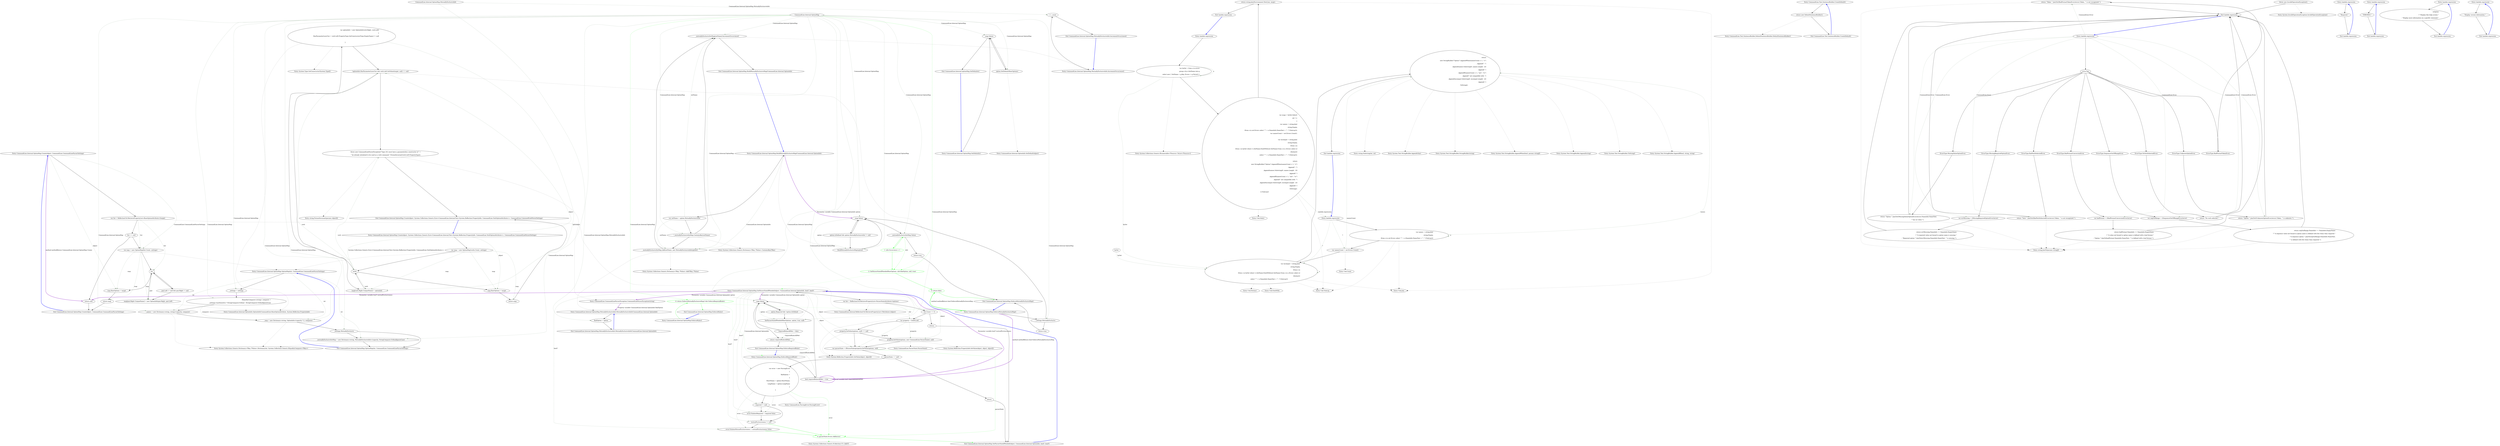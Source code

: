 digraph  {
m0_17 [cluster="CommandLine.Internal.OptionMap.Create(object, CommandLine.CommandLineParserSettings)", file="ParserResultExtensions.cs", label="Entry CommandLine.Internal.OptionMap.Create(object, CommandLine.CommandLineParserSettings)", span="79-79"];
m0_20 [cluster="CommandLine.Internal.OptionMap.Create(object, CommandLine.CommandLineParserSettings)", file="ParserResultExtensions.cs", label="return null;", span="84-84"];
m0_19 [cluster="CommandLine.Internal.OptionMap.Create(object, CommandLine.CommandLineParserSettings)", file="ParserResultExtensions.cs", label="list == null", span="82-82"];
m0_21 [cluster="CommandLine.Internal.OptionMap.Create(object, CommandLine.CommandLineParserSettings)", file="ParserResultExtensions.cs", label="var map = new OptionMap(list.Count, settings)", span="86-86"];
m0_18 [cluster="CommandLine.Internal.OptionMap.Create(object, CommandLine.CommandLineParserSettings)", file="ParserResultExtensions.cs", label="var list = ReflectionUtil.RetrievePropertyList<BaseOptionAttribute>(target)", span="81-81"];
m0_25 [cluster="CommandLine.Internal.OptionMap.Create(object, CommandLine.CommandLineParserSettings)", file="ParserResultExtensions.cs", label="map.RawOptions = target", span="94-94"];
m0_26 [cluster="CommandLine.Internal.OptionMap.Create(object, CommandLine.CommandLineParserSettings)", file="ParserResultExtensions.cs", label="return map;", span="95-95"];
m0_22 [cluster="CommandLine.Internal.OptionMap.Create(object, CommandLine.CommandLineParserSettings)", file="ParserResultExtensions.cs", label=list, span="87-87"];
m0_24 [cluster="CommandLine.Internal.OptionMap.Create(object, CommandLine.CommandLineParserSettings)", file="ParserResultExtensions.cs", label="map[pair.Right.UniqueName] = new OptionInfo(pair.Right, pair.Left)", span="91-91"];
m0_23 [cluster="CommandLine.Internal.OptionMap.Create(object, CommandLine.CommandLineParserSettings)", file="ParserResultExtensions.cs", label="pair.Left != null && pair.Right != null", span="89-89"];
m0_27 [cluster="CommandLine.Internal.OptionMap.Create(object, CommandLine.CommandLineParserSettings)", file="ParserResultExtensions.cs", label="Exit CommandLine.Internal.OptionMap.Create(object, CommandLine.CommandLineParserSettings)", span="79-79"];
m0_49 [cluster="CommandLine.Internal.OptionMap.SetDefaults()", file="ParserResultExtensions.cs", label="Entry CommandLine.Internal.OptionMap.SetDefaults()", span="158-158"];
m0_50 [cluster="CommandLine.Internal.OptionMap.SetDefaults()", file="ParserResultExtensions.cs", label="_map.Values", span="160-160"];
m0_51 [cluster="CommandLine.Internal.OptionMap.SetDefaults()", file="ParserResultExtensions.cs", label="option.SetDefault(RawOptions)", span="162-162"];
m0_52 [cluster="CommandLine.Internal.OptionMap.SetDefaults()", file="ParserResultExtensions.cs", label="Exit CommandLine.Internal.OptionMap.SetDefaults()", span="158-158"];
m0_28 [cluster="CommandLine.Internal.ReflectionUtil.RetrievePropertyList<TAttribute>(object)", file="ParserResultExtensions.cs", label="Entry CommandLine.Internal.ReflectionUtil.RetrievePropertyList<TAttribute>(object)", span="43-43"];
m0_42 [cluster="CommandLine.CommandLineParserException.CommandLineParserException(string)", file="ParserResultExtensions.cs", label="Entry CommandLine.CommandLineParserException.CommandLineParserException(string)", span="52-52"];
m0_48 [cluster="CommandLine.Internal.OptionMap.EnforceRequiredRule()", file="ParserResultExtensions.cs", label="Entry CommandLine.Internal.OptionMap.EnforceRequiredRule()", span="166-166"];
m0_55 [cluster="CommandLine.Internal.OptionMap.EnforceRequiredRule()", file="ParserResultExtensions.cs", label="_map.Values", span="169-169"];
m0_57 [cluster="CommandLine.Internal.OptionMap.EnforceRequiredRule()", file="ParserResultExtensions.cs", label="SetParserStateIfNeeded(RawOptions, option, true, null)", span="173-173"];
m0_54 [cluster="CommandLine.Internal.OptionMap.EnforceRequiredRule()", file="ParserResultExtensions.cs", label="bool requiredRulesAllMet = true", span="168-168"];
m0_56 [cluster="CommandLine.Internal.OptionMap.EnforceRequiredRule()", file="ParserResultExtensions.cs", label="option.Required && !option.IsDefined", span="171-171"];
m0_58 [cluster="CommandLine.Internal.OptionMap.EnforceRequiredRule()", file="ParserResultExtensions.cs", label="requiredRulesAllMet = false", span="174-174"];
m0_59 [cluster="CommandLine.Internal.OptionMap.EnforceRequiredRule()", file="ParserResultExtensions.cs", label="return requiredRulesAllMet;", span="177-177"];
m0_60 [cluster="CommandLine.Internal.OptionMap.EnforceRequiredRule()", file="ParserResultExtensions.cs", label="Exit CommandLine.Internal.OptionMap.EnforceRequiredRule()", span="166-166"];
m0_8 [cluster="CommandLine.Internal.OptionMap.OptionMap(int, CommandLine.CommandLineParserSettings)", file="ParserResultExtensions.cs", label="Entry CommandLine.Internal.OptionMap.OptionMap(int, CommandLine.CommandLineParserSettings)", span="62-62"];
m0_9 [cluster="CommandLine.Internal.OptionMap.OptionMap(int, CommandLine.CommandLineParserSettings)", file="ParserResultExtensions.cs", label="_settings = settings", span="67-67"];
m0_10 [cluster="CommandLine.Internal.OptionMap.OptionMap(int, CommandLine.CommandLineParserSettings)", file="ParserResultExtensions.cs", label="IEqualityComparer<string> comparer =\r\n                _settings.CaseSensitive ? StringComparer.Ordinal : StringComparer.OrdinalIgnoreCase", span="69-70"];
m0_11 [cluster="CommandLine.Internal.OptionMap.OptionMap(int, CommandLine.CommandLineParserSettings)", file="ParserResultExtensions.cs", label="_names = new Dictionary<string, string>(capacity, comparer)", span="71-71"];
m0_12 [cluster="CommandLine.Internal.OptionMap.OptionMap(int, CommandLine.CommandLineParserSettings)", file="ParserResultExtensions.cs", label="_map = new Dictionary<string, OptionInfo>(capacity * 2, comparer)", span="72-72"];
m0_13 [cluster="CommandLine.Internal.OptionMap.OptionMap(int, CommandLine.CommandLineParserSettings)", file="ParserResultExtensions.cs", label="_settings.MutuallyExclusive", span="73-73"];
m0_14 [cluster="CommandLine.Internal.OptionMap.OptionMap(int, CommandLine.CommandLineParserSettings)", file="ParserResultExtensions.cs", label="_mutuallyExclusiveSetMap = new Dictionary<string, MutuallyExclusiveInfo>(capacity, StringComparer.OrdinalIgnoreCase)", span="75-75"];
m0_15 [cluster="CommandLine.Internal.OptionMap.OptionMap(int, CommandLine.CommandLineParserSettings)", file="ParserResultExtensions.cs", label="Exit CommandLine.Internal.OptionMap.OptionMap(int, CommandLine.CommandLineParserSettings)", span="62-62"];
m0_98 [cluster="System.Reflection.PropertyInfo.SetValue(object, object, object[])", file="ParserResultExtensions.cs", label="Entry System.Reflection.PropertyInfo.SetValue(object, object, object[])", span="0-0"];
m0_79 [cluster="System.Collections.Generic.Dictionary<TKey, TValue>.ContainsKey(TKey)", file="ParserResultExtensions.cs", label="Entry System.Collections.Generic.Dictionary<TKey, TValue>.ContainsKey(TKey)", span="0-0"];
m0_2 [cluster="CommandLine.Internal.OptionMap.MutuallyExclusiveInfo.MutuallyExclusiveInfo(CommandLine.Internal.OptionInfo)", file="ParserResultExtensions.cs", label="Entry CommandLine.Internal.OptionMap.MutuallyExclusiveInfo.MutuallyExclusiveInfo(CommandLine.Internal.OptionInfo)", span="47-47"];
m0_3 [cluster="CommandLine.Internal.OptionMap.MutuallyExclusiveInfo.MutuallyExclusiveInfo(CommandLine.Internal.OptionInfo)", file="ParserResultExtensions.cs", label="BadOption = option", span="49-49"];
m0_4 [cluster="CommandLine.Internal.OptionMap.MutuallyExclusiveInfo.MutuallyExclusiveInfo(CommandLine.Internal.OptionInfo)", file="ParserResultExtensions.cs", label="Exit CommandLine.Internal.OptionMap.MutuallyExclusiveInfo.MutuallyExclusiveInfo(CommandLine.Internal.OptionInfo)", span="47-47"];
m0_73 [cluster="CommandLine.Internal.OptionMap.BuildMutuallyExclusiveMap(CommandLine.Internal.OptionInfo)", file="ParserResultExtensions.cs", label="Entry CommandLine.Internal.OptionMap.BuildMutuallyExclusiveMap(CommandLine.Internal.OptionInfo)", span="204-204"];
m0_75 [cluster="CommandLine.Internal.OptionMap.BuildMutuallyExclusiveMap(CommandLine.Internal.OptionInfo)", file="ParserResultExtensions.cs", label="!_mutuallyExclusiveSetMap.ContainsKey(setName)", span="207-207"];
m0_76 [cluster="CommandLine.Internal.OptionMap.BuildMutuallyExclusiveMap(CommandLine.Internal.OptionInfo)", file="ParserResultExtensions.cs", label="_mutuallyExclusiveSetMap.Add(setName, new MutuallyExclusiveInfo(option))", span="209-209"];
m0_77 [cluster="CommandLine.Internal.OptionMap.BuildMutuallyExclusiveMap(CommandLine.Internal.OptionInfo)", file="ParserResultExtensions.cs", label="_mutuallyExclusiveSetMap[setName].IncrementOccurrence()", span="211-211"];
m0_74 [cluster="CommandLine.Internal.OptionMap.BuildMutuallyExclusiveMap(CommandLine.Internal.OptionInfo)", file="ParserResultExtensions.cs", label="var setName = option.MutuallyExclusiveSet", span="206-206"];
m0_78 [cluster="CommandLine.Internal.OptionMap.BuildMutuallyExclusiveMap(CommandLine.Internal.OptionInfo)", file="ParserResultExtensions.cs", label="Exit CommandLine.Internal.OptionMap.BuildMutuallyExclusiveMap(CommandLine.Internal.OptionInfo)", span="204-204"];
m0_61 [cluster="CommandLine.Internal.OptionMap.SetParserStateIfNeeded(object, CommandLine.Internal.OptionInfo, bool?, bool?)", file="ParserResultExtensions.cs", label="Entry CommandLine.Internal.OptionMap.SetParserStateIfNeeded(object, CommandLine.Internal.OptionInfo, bool?, bool?)", span="214-214"];
m0_95 [cluster="CommandLine.Internal.OptionMap.SetParserStateIfNeeded(object, CommandLine.Internal.OptionInfo, bool?, bool?)", color=green, community=0, file="ParserResultExtensions.cs", label="0: parserState.Errors.Add(error)", span="242-242"];
m0_87 [cluster="CommandLine.Internal.OptionMap.SetParserStateIfNeeded(object, CommandLine.Internal.OptionInfo, bool?, bool?)", file="ParserResultExtensions.cs", label="var parserState = (IParserState)property.GetValue(options, null)", span="227-227"];
m0_90 [cluster="CommandLine.Internal.OptionMap.SetParserStateIfNeeded(object, CommandLine.Internal.OptionInfo, bool?, bool?)", file="ParserResultExtensions.cs", label="var error = new ParsingError\r\n                {\r\n                    BadOption =\r\n                        {\r\n                            ShortName = option.ShortName,\r\n                            LongName = option.LongName\r\n                        }\r\n                }", span="232-239"];
m0_93 [cluster="CommandLine.Internal.OptionMap.SetParserStateIfNeeded(object, CommandLine.Internal.OptionInfo, bool?, bool?)", file="ParserResultExtensions.cs", label="mutualExclusiveness != null", span="241-241"];
m0_94 [cluster="CommandLine.Internal.OptionMap.SetParserStateIfNeeded(object, CommandLine.Internal.OptionInfo, bool?, bool?)", file="ParserResultExtensions.cs", label="error.ViolatesMutualExclusiveness = mutualExclusiveness.Value", span="241-241"];
m0_81 [cluster="CommandLine.Internal.OptionMap.SetParserStateIfNeeded(object, CommandLine.Internal.OptionInfo, bool?, bool?)", file="ParserResultExtensions.cs", label="var list = ReflectionUtil.RetrievePropertyList<ParserStateAttribute>(options)", span="216-216"];
m0_85 [cluster="CommandLine.Internal.OptionMap.SetParserStateIfNeeded(object, CommandLine.Internal.OptionInfo, bool?, bool?)", file="ParserResultExtensions.cs", label="property.GetValue(options, null) == null", span="223-223"];
m0_86 [cluster="CommandLine.Internal.OptionMap.SetParserStateIfNeeded(object, CommandLine.Internal.OptionInfo, bool?, bool?)", file="ParserResultExtensions.cs", label="property.SetValue(options, new CommandLine.ParserState(), null)", span="225-225"];
m0_91 [cluster="CommandLine.Internal.OptionMap.SetParserStateIfNeeded(object, CommandLine.Internal.OptionInfo, bool?, bool?)", file="ParserResultExtensions.cs", label="required != null", span="240-240"];
m0_92 [cluster="CommandLine.Internal.OptionMap.SetParserStateIfNeeded(object, CommandLine.Internal.OptionInfo, bool?, bool?)", file="ParserResultExtensions.cs", label="error.ViolatesRequired = required.Value", span="240-240"];
m0_84 [cluster="CommandLine.Internal.OptionMap.SetParserStateIfNeeded(object, CommandLine.Internal.OptionInfo, bool?, bool?)", file="ParserResultExtensions.cs", label="var property = list[0].Left", span="221-221"];
m0_88 [cluster="CommandLine.Internal.OptionMap.SetParserStateIfNeeded(object, CommandLine.Internal.OptionInfo, bool?, bool?)", file="ParserResultExtensions.cs", label="parserState == null", span="228-228"];
m0_83 [cluster="CommandLine.Internal.OptionMap.SetParserStateIfNeeded(object, CommandLine.Internal.OptionInfo, bool?, bool?)", file="ParserResultExtensions.cs", label="return;", span="219-219"];
m0_89 [cluster="CommandLine.Internal.OptionMap.SetParserStateIfNeeded(object, CommandLine.Internal.OptionInfo, bool?, bool?)", file="ParserResultExtensions.cs", label="return;", span="230-230"];
m0_82 [cluster="CommandLine.Internal.OptionMap.SetParserStateIfNeeded(object, CommandLine.Internal.OptionInfo, bool?, bool?)", file="ParserResultExtensions.cs", label="list.Count == 0", span="217-217"];
m0_96 [cluster="CommandLine.Internal.OptionMap.SetParserStateIfNeeded(object, CommandLine.Internal.OptionInfo, bool?, bool?)", file="ParserResultExtensions.cs", label="Exit CommandLine.Internal.OptionMap.SetParserStateIfNeeded(object, CommandLine.Internal.OptionInfo, bool?, bool?)", span="214-214"];
m0_29 [cluster="CommandLine.Internal.OptionInfo.OptionInfo(CommandLine.BaseOptionAttribute, System.Reflection.PropertyInfo)", file="ParserResultExtensions.cs", label="Entry CommandLine.Internal.OptionInfo.OptionInfo(CommandLine.BaseOptionAttribute, System.Reflection.PropertyInfo)", span="43-43"];
m0_44 [cluster="CommandLine.Internal.OptionMap.EnforceRules()", file="ParserResultExtensions.cs", label="Entry CommandLine.Internal.OptionMap.EnforceRules()", span="153-153"];
m0_45 [cluster="CommandLine.Internal.OptionMap.EnforceRules()", color=green, community=0, file="ParserResultExtensions.cs", label="0: return EnforceMutuallyExclusiveMap() && EnforceRequiredRule();", span="155-155"];
m0_46 [cluster="CommandLine.Internal.OptionMap.EnforceRules()", file="ParserResultExtensions.cs", label="Exit CommandLine.Internal.OptionMap.EnforceRules()", span="153-153"];
m0_30 [cluster="CommandLine.Internal.OptionMap.Create(object, System.Collections.Generic.IList<CommandLine.Internal.Pair<System.Reflection.PropertyInfo, CommandLine.VerbOptionAttribute>>, CommandLine.CommandLineParserSettings)", file="ParserResultExtensions.cs", label="Entry CommandLine.Internal.OptionMap.Create(object, System.Collections.Generic.IList<CommandLine.Internal.Pair<System.Reflection.PropertyInfo, CommandLine.VerbOptionAttribute>>, CommandLine.CommandLineParserSettings)", span="98-98"];
m0_35 [cluster="CommandLine.Internal.OptionMap.Create(object, System.Collections.Generic.IList<CommandLine.Internal.Pair<System.Reflection.PropertyInfo, CommandLine.VerbOptionAttribute>>, CommandLine.CommandLineParserSettings)", file="ParserResultExtensions.cs", label="throw new CommandLineParserException(''Type {0} must have a parameterless constructor or'' +\r\n                        '' be already initialized to be used as a verb command.''.FormatInvariant(verb.Left.PropertyType));", span="111-112"];
m0_34 [cluster="CommandLine.Internal.OptionMap.Create(object, System.Collections.Generic.IList<CommandLine.Internal.Pair<System.Reflection.PropertyInfo, CommandLine.VerbOptionAttribute>>, CommandLine.CommandLineParserSettings)", file="ParserResultExtensions.cs", label="!optionInfo.HasParameterLessCtor && verb.Left.GetValue(target, null) == null", span="109-109"];
m0_31 [cluster="CommandLine.Internal.OptionMap.Create(object, System.Collections.Generic.IList<CommandLine.Internal.Pair<System.Reflection.PropertyInfo, CommandLine.VerbOptionAttribute>>, CommandLine.CommandLineParserSettings)", file="ParserResultExtensions.cs", label="var map = new OptionMap(verbs.Count, settings)", span="101-101"];
m0_32 [cluster="CommandLine.Internal.OptionMap.Create(object, System.Collections.Generic.IList<CommandLine.Internal.Pair<System.Reflection.PropertyInfo, CommandLine.VerbOptionAttribute>>, CommandLine.CommandLineParserSettings)", file="ParserResultExtensions.cs", label=verbs, span="102-102"];
m0_33 [cluster="CommandLine.Internal.OptionMap.Create(object, System.Collections.Generic.IList<CommandLine.Internal.Pair<System.Reflection.PropertyInfo, CommandLine.VerbOptionAttribute>>, CommandLine.CommandLineParserSettings)", file="ParserResultExtensions.cs", label="var optionInfo = new OptionInfo(verb.Right, verb.Left)\r\n                {\r\n                    HasParameterLessCtor = verb.Left.PropertyType.GetConstructor(Type.EmptyTypes) != null\r\n\r\n                }", span="104-108"];
m0_36 [cluster="CommandLine.Internal.OptionMap.Create(object, System.Collections.Generic.IList<CommandLine.Internal.Pair<System.Reflection.PropertyInfo, CommandLine.VerbOptionAttribute>>, CommandLine.CommandLineParserSettings)", file="ParserResultExtensions.cs", label="map[verb.Right.UniqueName] = optionInfo", span="114-114"];
m0_37 [cluster="CommandLine.Internal.OptionMap.Create(object, System.Collections.Generic.IList<CommandLine.Internal.Pair<System.Reflection.PropertyInfo, CommandLine.VerbOptionAttribute>>, CommandLine.CommandLineParserSettings)", file="ParserResultExtensions.cs", label="map.RawOptions = target", span="116-116"];
m0_38 [cluster="CommandLine.Internal.OptionMap.Create(object, System.Collections.Generic.IList<CommandLine.Internal.Pair<System.Reflection.PropertyInfo, CommandLine.VerbOptionAttribute>>, CommandLine.CommandLineParserSettings)", file="ParserResultExtensions.cs", label="return map;", span="117-117"];
m0_39 [cluster="CommandLine.Internal.OptionMap.Create(object, System.Collections.Generic.IList<CommandLine.Internal.Pair<System.Reflection.PropertyInfo, CommandLine.VerbOptionAttribute>>, CommandLine.CommandLineParserSettings)", file="ParserResultExtensions.cs", label="Exit CommandLine.Internal.OptionMap.Create(object, System.Collections.Generic.IList<CommandLine.Internal.Pair<System.Reflection.PropertyInfo, CommandLine.VerbOptionAttribute>>, CommandLine.CommandLineParserSettings)", span="98-98"];
m0_100 [cluster="System.Collections.Generic.ICollection<T>.Add(T)", file="ParserResultExtensions.cs", label="Entry System.Collections.Generic.ICollection<T>.Add(T)", span="0-0"];
m0_40 [cluster="System.Type.GetConstructor(System.Type[])", file="ParserResultExtensions.cs", label="Entry System.Type.GetConstructor(System.Type[])", span="0-0"];
m0_47 [cluster="CommandLine.Internal.OptionMap.EnforceMutuallyExclusiveMap()", file="ParserResultExtensions.cs", label="Entry CommandLine.Internal.OptionMap.EnforceMutuallyExclusiveMap()", span="180-180"];
m0_68 [cluster="CommandLine.Internal.OptionMap.EnforceMutuallyExclusiveMap()", color=green, community=0, file="ParserResultExtensions.cs", label="1: info.Occurrence > 1", span="195-195"];
m0_67 [cluster="CommandLine.Internal.OptionMap.EnforceMutuallyExclusiveMap()", file="ParserResultExtensions.cs", label="_mutuallyExclusiveSetMap.Values", span="193-193"];
m0_69 [cluster="CommandLine.Internal.OptionMap.EnforceMutuallyExclusiveMap()", color=green, community=0, file="ParserResultExtensions.cs", label="2: SetParserStateIfNeeded(RawOptions, info.BadOption, null, true)", span="197-197"];
m0_70 [cluster="CommandLine.Internal.OptionMap.EnforceMutuallyExclusiveMap()", color=green, community=0, file="ParserResultExtensions.cs", label="0: return false;", span="198-198"];
m0_62 [cluster="CommandLine.Internal.OptionMap.EnforceMutuallyExclusiveMap()", file="ParserResultExtensions.cs", label="!_settings.MutuallyExclusive", span="182-182"];
m0_64 [cluster="CommandLine.Internal.OptionMap.EnforceMutuallyExclusiveMap()", file="ParserResultExtensions.cs", label="_map.Values", span="186-186"];
m0_66 [cluster="CommandLine.Internal.OptionMap.EnforceMutuallyExclusiveMap()", file="ParserResultExtensions.cs", label="BuildMutuallyExclusiveMap(option)", span="190-190"];
m0_71 [cluster="CommandLine.Internal.OptionMap.EnforceMutuallyExclusiveMap()", file="ParserResultExtensions.cs", label="return true;", span="201-201"];
m0_63 [cluster="CommandLine.Internal.OptionMap.EnforceMutuallyExclusiveMap()", file="ParserResultExtensions.cs", label="return true;", span="184-184"];
m0_65 [cluster="CommandLine.Internal.OptionMap.EnforceMutuallyExclusiveMap()", file="ParserResultExtensions.cs", label="option.IsDefined && option.MutuallyExclusiveSet != null", span="188-188"];
m0_72 [cluster="CommandLine.Internal.OptionMap.EnforceMutuallyExclusiveMap()", file="ParserResultExtensions.cs", label="Exit CommandLine.Internal.OptionMap.EnforceMutuallyExclusiveMap()", span="180-180"];
m0_53 [cluster="CommandLine.Internal.OptionInfo.SetDefault(object)", file="ParserResultExtensions.cs", label="Entry CommandLine.Internal.OptionInfo.SetDefault(object)", span="160-160"];
m0_97 [cluster="CommandLine.ParserState.ParserState()", file="ParserResultExtensions.cs", label="Entry CommandLine.ParserState.ParserState()", span="47-47"];
m0_99 [cluster="CommandLine.ParsingError.ParsingError()", file="ParserResultExtensions.cs", label="Entry CommandLine.ParsingError.ParsingError()", span="47-47"];
m0_43 [cluster="string.FormatInvariant(params object[])", file="ParserResultExtensions.cs", label="Entry string.FormatInvariant(params object[])", span="58-58"];
m0_41 [cluster="System.Reflection.PropertyInfo.GetValue(object, object[])", file="ParserResultExtensions.cs", label="Entry System.Reflection.PropertyInfo.GetValue(object, object[])", span="0-0"];
m0_80 [cluster="System.Collections.Generic.Dictionary<TKey, TValue>.Add(TKey, TValue)", file="ParserResultExtensions.cs", label="Entry System.Collections.Generic.Dictionary<TKey, TValue>.Add(TKey, TValue)", span="0-0"];
m0_5 [cluster="CommandLine.Internal.OptionMap.MutuallyExclusiveInfo.IncrementOccurrence()", file="ParserResultExtensions.cs", label="Entry CommandLine.Internal.OptionMap.MutuallyExclusiveInfo.IncrementOccurrence()", span="54-54"];
m0_6 [cluster="CommandLine.Internal.OptionMap.MutuallyExclusiveInfo.IncrementOccurrence()", file="ParserResultExtensions.cs", label="++_count", span="54-54"];
m0_7 [cluster="CommandLine.Internal.OptionMap.MutuallyExclusiveInfo.IncrementOccurrence()", file="ParserResultExtensions.cs", label="Exit CommandLine.Internal.OptionMap.MutuallyExclusiveInfo.IncrementOccurrence()", span="54-54"];
m0_16 [cluster="System.Collections.Generic.Dictionary<TKey, TValue>.Dictionary(int, System.Collections.Generic.IEqualityComparer<TKey>)", file="ParserResultExtensions.cs", label="Entry System.Collections.Generic.Dictionary<TKey, TValue>.Dictionary(int, System.Collections.Generic.IEqualityComparer<TKey>)", span="0-0"];
m0_102 [file="ParserResultExtensions.cs", label="CommandLine.Internal.OptionMap", span=""];
m0_101 [file="ParserResultExtensions.cs", label="CommandLine.Internal.OptionMap.MutuallyExclusiveInfo", span=""];
m1_64 [cluster="System.Text.StringBuilder.AppendIf(bool, string, string)", file="UnParserExtensions.cs", label="Entry System.Text.StringBuilder.AppendIf(bool, string, string)", span="42-42"];
m1_62 [cluster="string.Substring(int, int)", file="UnParserExtensions.cs", label="Entry string.Substring(int, int)", span="0-0"];
m1_63 [cluster="System.Text.StringBuilder.Append(char)", file="UnParserExtensions.cs", label="Entry System.Text.StringBuilder.Append(char)", span="0-0"];
m1_0 [cluster="CommandLine.Text.SentenceBuilder.CreateDefault()", file="UnParserExtensions.cs", label="Entry CommandLine.Text.SentenceBuilder.CreateDefault()", span="22-22"];
m1_1 [cluster="CommandLine.Text.SentenceBuilder.CreateDefault()", file="UnParserExtensions.cs", label="return new DefaultSentenceBuilder();", span="24-24"];
m1_2 [cluster="CommandLine.Text.SentenceBuilder.CreateDefault()", file="UnParserExtensions.cs", label="Exit CommandLine.Text.SentenceBuilder.CreateDefault()", span="22-22"];
m1_47 [cluster="Unk.Select", file="UnParserExtensions.cs", label="Entry Unk.Select", span=""];
m1_49 [cluster="Unk.Join", file="UnParserExtensions.cs", label="Entry Unk.Join", span=""];
m1_58 [cluster="Unk.Distinct", file="UnParserExtensions.cs", label="Entry Unk.Distinct", span=""];
m1_59 [cluster="System.Text.StringBuilder.StringBuilder(string)", file="UnParserExtensions.cs", label="Entry System.Text.StringBuilder.StringBuilder(string)", span="0-0"];
m1_39 [cluster="string.JoinTo(params string[])", file="UnParserExtensions.cs", label="Entry string.JoinTo(params string[])", span="45-45"];
m1_50 [cluster="lambda expression", file="UnParserExtensions.cs", label="Entry lambda expression", span="147-171"];
m1_4 [cluster="lambda expression", file="UnParserExtensions.cs", label="Entry lambda expression", span="63-63"];
m1_5 [cluster="lambda expression", file="UnParserExtensions.cs", label="''Required.''", span="63-63"];
m1_6 [cluster="lambda expression", file="UnParserExtensions.cs", label="Exit lambda expression", span="63-63"];
m1_7 [cluster="lambda expression", file="UnParserExtensions.cs", label="Entry lambda expression", span="71-71"];
m1_8 [cluster="lambda expression", file="UnParserExtensions.cs", label="''ERROR(S):''", span="71-71"];
m1_9 [cluster="lambda expression", file="UnParserExtensions.cs", label="Exit lambda expression", span="71-71"];
m1_10 [cluster="lambda expression", file="UnParserExtensions.cs", label="Entry lambda expression", span="79-81"];
m1_11 [cluster="lambda expression", file="UnParserExtensions.cs", label="isOption\r\n                        ? ''Display this help screen.''\r\n                        : ''Display more information on a specific command.''", span="79-81"];
m1_12 [cluster="lambda expression", file="UnParserExtensions.cs", label="Exit lambda expression", span="79-81"];
m1_13 [cluster="lambda expression", file="UnParserExtensions.cs", label="Entry lambda expression", span="89-89"];
m1_14 [cluster="lambda expression", file="UnParserExtensions.cs", label="''Display version information.''", span="89-89"];
m1_15 [cluster="lambda expression", file="UnParserExtensions.cs", label="Exit lambda expression", span="89-89"];
m1_16 [cluster="lambda expression", file="UnParserExtensions.cs", label="Entry lambda expression", span="97-132"];
m1_17 [cluster="lambda expression", file="UnParserExtensions.cs", label="error.Tag", span="99-99"];
m1_19 [cluster="lambda expression", file="UnParserExtensions.cs", label="return ''Token '''.JoinTo(((BadFormatTokenError)error).Token, ''' is not recognized.'');", span="102-102"];
m1_21 [cluster="lambda expression", file="UnParserExtensions.cs", label="return ''Option '''.JoinTo(((MissingValueOptionError)error).NameInfo.NameText,\r\n                                        ''' has no value.'');", span="104-105"];
m1_23 [cluster="lambda expression", file="UnParserExtensions.cs", label="return ''Option '''.JoinTo(((UnknownOptionError)error).Token, ''' is unknown.'');", span="107-107"];
m1_25 [cluster="lambda expression", file="UnParserExtensions.cs", label="var errMisssing = ((MissingRequiredOptionError)error)", span="109-109"];
m1_28 [cluster="lambda expression", file="UnParserExtensions.cs", label="var badFormat = ((BadFormatConversionError)error)", span="116-116"];
m1_31 [cluster="lambda expression", file="UnParserExtensions.cs", label="var seqOutRange = ((SequenceOutOfRangeError)error)", span="121-121"];
m1_34 [cluster="lambda expression", file="UnParserExtensions.cs", label="return ''Verb '''.JoinTo(((BadVerbSelectedError)error).Token, ''' is not recognized.'');", span="127-127"];
m1_18 [cluster="lambda expression", file="UnParserExtensions.cs", label="ErrorType.BadFormatTokenError", span="101-101"];
m1_20 [cluster="lambda expression", file="UnParserExtensions.cs", label="ErrorType.MissingValueOptionError", span="103-103"];
m1_22 [cluster="lambda expression", file="UnParserExtensions.cs", label="ErrorType.UnknownOptionError", span="106-106"];
m1_24 [cluster="lambda expression", file="UnParserExtensions.cs", label="ErrorType.MissingRequiredOptionError", span="108-108"];
m1_27 [cluster="lambda expression", file="UnParserExtensions.cs", label="ErrorType.BadFormatConversionError", span="115-115"];
m1_30 [cluster="lambda expression", file="UnParserExtensions.cs", label="ErrorType.SequenceOutOfRangeError", span="120-120"];
m1_33 [cluster="lambda expression", file="UnParserExtensions.cs", label="ErrorType.BadVerbSelectedError", span="126-126"];
m1_35 [cluster="lambda expression", file="UnParserExtensions.cs", label="ErrorType.NoVerbSelectedError", span="128-128"];
m1_26 [cluster="lambda expression", file="UnParserExtensions.cs", label="return errMisssing.NameInfo == NameInfo.EmptyName\r\n                                               ? ''A required value not bound to option name is missing.''\r\n                                               : ''Required option '''.JoinTo(errMisssing.NameInfo.NameText, ''' is missing.'');", span="110-112"];
m1_29 [cluster="lambda expression", file="UnParserExtensions.cs", label="return badFormat.NameInfo == NameInfo.EmptyName\r\n                                               ? ''A value not bound to option name is defined with a bad format.''\r\n                                               : ''Option '''.JoinTo(badFormat.NameInfo.NameText, ''' is defined with a bad format.'');", span="117-119"];
m1_32 [cluster="lambda expression", file="UnParserExtensions.cs", label="return seqOutRange.NameInfo == NameInfo.EmptyName\r\n                                               ? ''A sequence value not bound to option name is defined with few items than required.''\r\n                                               : ''A sequence option '''.JoinTo(seqOutRange.NameInfo.NameText,\r\n                                                    ''' is defined with few items than required.'');", span="122-125"];
m1_36 [cluster="lambda expression", file="UnParserExtensions.cs", label="return ''No verb selected.'';", span="129-129"];
m1_37 [cluster="lambda expression", file="UnParserExtensions.cs", label="Exit lambda expression", span="97-132"];
m1_38 [cluster="lambda expression", file="UnParserExtensions.cs", label="throw new InvalidOperationException();", span="131-131"];
m1_41 [cluster="lambda expression", file="UnParserExtensions.cs", label="Entry lambda expression", span="140-173"];
m1_42 [cluster="lambda expression", file="UnParserExtensions.cs", label="var bySet = from e in errors\r\n                                group e by e.SetName into g\r\n                                select new { SetName = g.Key, Errors = g.ToList() }", span="142-144"];
m1_43 [cluster="lambda expression", file="UnParserExtensions.cs", label="var msgs = bySet.Select(\r\n                            set =>\r\n                            {\r\n                                var names = string.Join(\r\n                                    string.Empty,\r\n                                    (from e in set.Errors select ''''' + e.NameInfo.NameText + ''', '').ToArray());\r\n                                var namesCount = set.Errors.Count();\r\n\r\n                                var incompat = string.Join(\r\n                                    string.Empty,\r\n                                    (from x in\r\n                                    (from s in bySet where !s.SetName.EndsWith(set.SetName) from e in s.Errors select e)\r\n                                        .Distinct()\r\n                                    select ''''' + x.NameInfo.NameText + ''', '').ToArray());\r\n\r\n                                return\r\n                                    new StringBuilder(''Option'').AppendWhen(namesCount > 1, ''s'')\r\n                                        .Append('': '')\r\n                                        .Append(names.Substring(0, names.Length - 2))\r\n                                        .Append(' ')\r\n                                        .AppendIf(namesCount > 1, ''are'', ''is'')\r\n                                        .Append('' not compatible with: '')\r\n                                        .Append(incompat.Substring(0, incompat.Length - 2))\r\n                                        .Append('.')\r\n                                        .ToString();\r\n                            }).ToArray()", span="146-171"];
m1_53 [cluster="lambda expression", file="UnParserExtensions.cs", label="var incompat = string.Join(\r\n                                    string.Empty,\r\n                                    (from x in\r\n                                    (from s in bySet where !s.SetName.EndsWith(set.SetName) from e in s.Errors select e)\r\n                                        .Distinct()\r\n                                    select ''''' + x.NameInfo.NameText + ''', '').ToArray())", span="154-159"];
m1_44 [cluster="lambda expression", file="UnParserExtensions.cs", label="return string.Join(Environment.NewLine, msgs);", span="172-172"];
m1_45 [cluster="lambda expression", file="UnParserExtensions.cs", label="Exit lambda expression", span="140-173"];
m1_51 [cluster="lambda expression", file="UnParserExtensions.cs", label="var names = string.Join(\r\n                                    string.Empty,\r\n                                    (from e in set.Errors select ''''' + e.NameInfo.NameText + ''', '').ToArray())", span="149-151"];
m1_52 [cluster="lambda expression", file="UnParserExtensions.cs", label="var namesCount = set.Errors.Count()", span="152-152"];
m1_54 [cluster="lambda expression", file="UnParserExtensions.cs", label="return\r\n                                    new StringBuilder(''Option'').AppendWhen(namesCount > 1, ''s'')\r\n                                        .Append('': '')\r\n                                        .Append(names.Substring(0, names.Length - 2))\r\n                                        .Append(' ')\r\n                                        .AppendIf(namesCount > 1, ''are'', ''is'')\r\n                                        .Append('' not compatible with: '')\r\n                                        .Append(incompat.Substring(0, incompat.Length - 2))\r\n                                        .Append('.')\r\n                                        .ToString();", span="161-170"];
m1_55 [cluster="lambda expression", file="UnParserExtensions.cs", label="Exit lambda expression", span="147-171"];
m1_48 [cluster="Unk.ToArray", file="UnParserExtensions.cs", label="Entry Unk.ToArray", span=""];
m1_60 [cluster="System.Text.StringBuilder.AppendWhen(bool, params string[])", file="UnParserExtensions.cs", label="Entry System.Text.StringBuilder.AppendWhen(bool, params string[])", span="9-9"];
m1_56 [cluster="Unk.Count", file="UnParserExtensions.cs", label="Entry Unk.Count", span=""];
m1_46 [cluster="System.Collections.Generic.IEnumerable<TSource>.ToList<TSource>()", file="UnParserExtensions.cs", label="Entry System.Collections.Generic.IEnumerable<TSource>.ToList<TSource>()", span="0-0"];
m1_61 [cluster="System.Text.StringBuilder.Append(string)", file="UnParserExtensions.cs", label="Entry System.Text.StringBuilder.Append(string)", span="0-0"];
m1_57 [cluster="Unk.EndsWith", file="UnParserExtensions.cs", label="Entry Unk.EndsWith", span=""];
m1_3 [cluster="CommandLine.Text.SentenceBuilder.DefaultSentenceBuilder.DefaultSentenceBuilder()", file="UnParserExtensions.cs", label="Entry CommandLine.Text.SentenceBuilder.DefaultSentenceBuilder.DefaultSentenceBuilder()", span="57-57"];
m1_65 [cluster="System.Text.StringBuilder.ToString()", file="UnParserExtensions.cs", label="Entry System.Text.StringBuilder.ToString()", span="0-0"];
m1_40 [cluster="System.InvalidOperationException.InvalidOperationException()", file="UnParserExtensions.cs", label="Entry System.InvalidOperationException.InvalidOperationException()", span="0-0"];
m1_66 [file="UnParserExtensions.cs", label=bySet, span=""];
m0_17 -> m0_20  [color=darkorchid, key=3, label="method methodReturn CommandLine.Internal.OptionMap Create", style=bold];
m0_17 -> m0_18  [key=0, style=solid];
m0_17 -> m0_21  [color=darkseagreen4, key=1, label="CommandLine.CommandLineParserSettings", style=dashed];
m0_17 -> m0_25  [color=darkseagreen4, key=1, label=object, style=dashed];
m0_20 -> m0_27  [key=0, style=solid];
m0_19 -> m0_20  [key=0, style=solid];
m0_19 -> m0_21  [key=0, style=solid];
m0_21 -> m0_8  [key=2, style=dotted];
m0_21 -> m0_22  [key=0, style=solid];
m0_21 -> m0_24  [color=darkseagreen4, key=1, label=map, style=dashed];
m0_21 -> m0_25  [color=darkseagreen4, key=1, label=map, style=dashed];
m0_21 -> m0_26  [color=darkseagreen4, key=1, label=map, style=dashed];
m0_18 -> m0_28  [key=2, style=dotted];
m0_18 -> m0_19  [key=0, style=solid];
m0_18 -> m0_21  [color=darkseagreen4, key=1, label=list, style=dashed];
m0_18 -> m0_22  [color=darkseagreen4, key=1, label=list, style=dashed];
m0_25 -> m0_26  [key=0, style=solid];
m0_26 -> m0_27  [key=0, style=solid];
m0_22 -> m0_25  [key=0, style=solid];
m0_22 -> m0_23  [key=0, style=solid];
m0_22 -> m0_24  [color=darkseagreen4, key=1, label=pair, style=dashed];
m0_24 -> m0_22  [key=0, style=solid];
m0_24 -> m0_29  [key=2, style=dotted];
m0_23 -> m0_22  [key=0, style=solid];
m0_23 -> m0_24  [key=0, style=solid];
m0_27 -> m0_17  [color=blue, key=0, style=bold];
m0_49 -> m0_50  [key=0, style=solid];
m0_50 -> m0_51  [key=0, style=solid];
m0_50 -> m0_52  [key=0, style=solid];
m0_51 -> m0_50  [key=0, style=solid];
m0_51 -> m0_53  [key=2, style=dotted];
m0_52 -> m0_49  [color=blue, key=0, style=bold];
m0_42 -> m0_2  [color=darkorchid, key=3, label="Property variable CommandLine.Internal.OptionInfo BadOption", style=bold];
m0_48 -> m0_54  [key=0, style=solid];
m0_55 -> m0_56  [key=0, style=solid];
m0_55 -> m0_59  [key=0, style=solid];
m0_55 -> m0_57  [color=darkseagreen4, key=1, label=option, style=dashed];
m0_57 -> m0_61  [key=2, style=dotted];
m0_57 -> m0_58  [key=0, style=solid];
m0_54 -> m0_55  [key=0, style=solid];
m0_54 -> m0_54  [color=darkorchid, key=3, label="Local variable bool requiredRulesAllMet", style=bold];
m0_54 -> m0_59  [color=darkseagreen4, key=1, label=requiredRulesAllMet, style=dashed];
m0_56 -> m0_55  [key=0, style=solid];
m0_56 -> m0_57  [key=0, style=solid];
m0_58 -> m0_55  [key=0, style=solid];
m0_58 -> m0_59  [color=darkseagreen4, key=1, label=requiredRulesAllMet, style=dashed];
m0_59 -> m0_60  [key=0, style=solid];
m0_60 -> m0_48  [color=blue, key=0, style=bold];
m0_8 -> m0_9  [key=0, style=solid];
m0_8 -> m0_11  [color=darkseagreen4, key=1, label=int, style=dashed];
m0_8 -> m0_12  [color=darkseagreen4, key=1, label=int, style=dashed];
m0_8 -> m0_14  [color=darkseagreen4, key=1, label=int, style=dashed];
m0_9 -> m0_10  [key=0, style=solid];
m0_10 -> m0_11  [key=0, style=solid];
m0_10 -> m0_12  [color=darkseagreen4, key=1, label=comparer, style=dashed];
m0_11 -> m0_12  [key=0, style=solid];
m0_11 -> m0_16  [key=2, style=dotted];
m0_12 -> m0_13  [key=0, style=solid];
m0_12 -> m0_16  [key=2, style=dotted];
m0_13 -> m0_14  [key=0, style=solid];
m0_13 -> m0_15  [key=0, style=solid];
m0_14 -> m0_15  [key=0, style=solid];
m0_14 -> m0_16  [key=2, style=dotted];
m0_15 -> m0_8  [color=blue, key=0, style=bold];
m0_2 -> m0_3  [key=0, style=solid];
m0_3 -> m0_4  [key=0, style=solid];
m0_4 -> m0_2  [color=blue, key=0, style=bold];
m0_73 -> m0_64  [color=darkorchid, key=3, label="Parameter variable CommandLine.Internal.OptionInfo option", style=bold];
m0_73 -> m0_76  [color=darkseagreen4, key=1, label="CommandLine.Internal.OptionInfo", style=dashed];
m0_73 -> m0_74  [key=0, style=solid];
m0_75 -> m0_76  [key=0, style=solid];
m0_75 -> m0_77  [key=0, style=solid];
m0_75 -> m0_79  [key=2, style=dotted];
m0_76 -> m0_77  [key=0, style=solid];
m0_76 -> m0_2  [key=2, style=dotted];
m0_76 -> m0_80  [key=2, style=dotted];
m0_77 -> m0_78  [key=0, style=solid];
m0_77 -> m0_5  [key=2, style=dotted];
m0_74 -> m0_75  [key=0, style=solid];
m0_74 -> m0_76  [color=darkseagreen4, key=1, label=setName, style=dashed];
m0_74 -> m0_77  [color=darkseagreen4, key=1, label=setName, style=dashed];
m0_78 -> m0_73  [color=blue, key=0, style=bold];
m0_61 -> m0_81  [key=0, style=solid];
m0_61 -> m0_85  [color=darkseagreen4, key=1, label=object, style=dashed];
m0_61 -> m0_86  [color=darkseagreen4, key=1, label=object, style=dashed];
m0_61 -> m0_87  [color=darkseagreen4, key=1, label=object, style=dashed];
m0_61 -> m0_90  [color=darkseagreen4, key=1, label="CommandLine.Internal.OptionInfo", style=dashed];
m0_61 -> m0_91  [color=darkseagreen4, key=1, label="bool?", style=dashed];
m0_61 -> m0_92  [color=darkseagreen4, key=1, label="bool?", style=dashed];
m0_61 -> m0_93  [color=darkseagreen4, key=1, label="bool?", style=dashed];
m0_61 -> m0_94  [color=darkseagreen4, key=1, label="bool?", style=dashed];
m0_61 -> m0_55  [color=darkorchid, key=3, label="Parameter variable CommandLine.Internal.OptionInfo option", style=bold];
m0_61 -> m0_42  [color=darkorchid, key=3, label="Parameter variable CommandLine.Internal.OptionInfo option", style=bold];
m0_61 -> m0_54  [color=darkorchid, key=3, label="Parameter variable bool? mutualExclusiveness", style=bold];
m0_61 -> m0_20  [color=darkorchid, key=3, label="Parameter variable bool? mutualExclusiveness", style=bold];
m0_95 -> m0_96  [color=green, key=0, style=solid];
m0_95 -> m0_100  [color=green, key=2, style=dotted];
m0_87 -> m0_95  [color=green, key=1, label=parserState, style=dashed];
m0_87 -> m0_88  [key=0, style=solid];
m0_87 -> m0_41  [key=2, style=dotted];
m0_90 -> m0_95  [color=green, key=1, label=error, style=dashed];
m0_90 -> m0_91  [key=0, style=solid];
m0_90 -> m0_99  [key=2, style=dotted];
m0_90 -> m0_92  [color=darkseagreen4, key=1, label=error, style=dashed];
m0_90 -> m0_94  [color=darkseagreen4, key=1, label=error, style=dashed];
m0_93 -> m0_95  [color=green, key=0, style=solid];
m0_93 -> m0_94  [key=0, style=solid];
m0_94 -> m0_95  [color=green, key=0, style=solid];
m0_81 -> m0_82  [key=0, style=solid];
m0_81 -> m0_28  [key=2, style=dotted];
m0_81 -> m0_84  [color=darkseagreen4, key=1, label=list, style=dashed];
m0_85 -> m0_87  [key=0, style=solid];
m0_85 -> m0_86  [key=0, style=solid];
m0_85 -> m0_41  [key=2, style=dotted];
m0_86 -> m0_87  [key=0, style=solid];
m0_86 -> m0_97  [key=2, style=dotted];
m0_86 -> m0_98  [key=2, style=dotted];
m0_91 -> m0_93  [key=0, style=solid];
m0_91 -> m0_92  [key=0, style=solid];
m0_92 -> m0_93  [key=0, style=solid];
m0_84 -> m0_87  [color=darkseagreen4, key=1, label=property, style=dashed];
m0_84 -> m0_85  [key=0, style=solid];
m0_84 -> m0_86  [color=darkseagreen4, key=1, label=property, style=dashed];
m0_88 -> m0_90  [key=0, style=solid];
m0_88 -> m0_89  [key=0, style=solid];
m0_83 -> m0_96  [key=0, style=solid];
m0_89 -> m0_96  [key=0, style=solid];
m0_82 -> m0_84  [key=0, style=solid];
m0_82 -> m0_83  [key=0, style=solid];
m0_96 -> m0_61  [color=blue, key=0, style=bold];
m0_44 -> m0_45  [color=green, key=0, style=solid];
m0_45 -> m0_46  [color=green, key=0, style=solid];
m0_45 -> m0_47  [color=green, key=2, style=dotted];
m0_45 -> m0_48  [color=green, key=2, style=dotted];
m0_46 -> m0_44  [color=blue, key=0, style=bold];
m0_30 -> m0_34  [color=darkseagreen4, key=1, label=object, style=dashed];
m0_30 -> m0_31  [key=0, style=solid];
m0_30 -> m0_32  [color=darkseagreen4, key=1, label="System.Collections.Generic.IList<CommandLine.Internal.Pair<System.Reflection.PropertyInfo, CommandLine.VerbOptionAttribute>>", style=dashed];
m0_30 -> m0_37  [color=darkseagreen4, key=1, label=object, style=dashed];
m0_35 -> m0_42  [key=2, style=dotted];
m0_35 -> m0_39  [key=0, style=solid];
m0_35 -> m0_43  [key=2, style=dotted];
m0_34 -> m0_41  [key=2, style=dotted];
m0_34 -> m0_35  [key=0, style=solid];
m0_34 -> m0_36  [key=0, style=solid];
m0_31 -> m0_8  [key=2, style=dotted];
m0_31 -> m0_32  [key=0, style=solid];
m0_31 -> m0_36  [color=darkseagreen4, key=1, label=map, style=dashed];
m0_31 -> m0_37  [color=darkseagreen4, key=1, label=map, style=dashed];
m0_31 -> m0_38  [color=darkseagreen4, key=1, label=map, style=dashed];
m0_32 -> m0_35  [color=darkseagreen4, key=1, label=verb, style=dashed];
m0_32 -> m0_34  [color=darkseagreen4, key=1, label=verb, style=dashed];
m0_32 -> m0_33  [key=0, style=solid];
m0_32 -> m0_37  [key=0, style=solid];
m0_32 -> m0_36  [color=darkseagreen4, key=1, label=verb, style=dashed];
m0_33 -> m0_34  [key=0, style=solid];
m0_33 -> m0_29  [key=2, style=dotted];
m0_33 -> m0_40  [key=2, style=dotted];
m0_33 -> m0_36  [color=darkseagreen4, key=1, label=optionInfo, style=dashed];
m0_36 -> m0_32  [key=0, style=solid];
m0_37 -> m0_38  [key=0, style=solid];
m0_38 -> m0_39  [key=0, style=solid];
m0_39 -> m0_30  [color=blue, key=0, style=bold];
m0_47 -> m0_70  [color=green, key=3, label="method methodReturn bool EnforceMutuallyExclusiveMap", style=bold];
m0_47 -> m0_62  [key=0, style=solid];
m0_47 -> m0_54  [color=darkorchid, key=3, label="method methodReturn bool EnforceMutuallyExclusiveMap", style=bold];
m0_68 -> m0_69  [color=green, key=0, style=solid];
m0_68 -> m0_67  [color=green, key=0, style=solid];
m0_67 -> m0_68  [color=green, key=0, style=solid];
m0_67 -> m0_69  [color=green, key=1, label=info, style=dashed];
m0_67 -> m0_71  [key=0, style=solid];
m0_69 -> m0_70  [color=green, key=0, style=solid];
m0_69 -> m0_61  [color=green, key=2, style=dotted];
m0_70 -> m0_72  [color=green, key=0, style=solid];
m0_62 -> m0_63  [key=0, style=solid];
m0_62 -> m0_64  [key=0, style=solid];
m0_64 -> m0_67  [key=0, style=solid];
m0_64 -> m0_65  [key=0, style=solid];
m0_64 -> m0_66  [color=darkseagreen4, key=1, label=option, style=dashed];
m0_66 -> m0_64  [key=0, style=solid];
m0_66 -> m0_73  [key=2, style=dotted];
m0_71 -> m0_72  [key=0, style=solid];
m0_63 -> m0_72  [key=0, style=solid];
m0_65 -> m0_64  [key=0, style=solid];
m0_65 -> m0_66  [key=0, style=solid];
m0_72 -> m0_47  [color=blue, key=0, style=bold];
m0_5 -> m0_6  [key=0, style=solid];
m0_6 -> m0_7  [key=0, style=solid];
m0_7 -> m0_5  [color=blue, key=0, style=bold];
m0_102 -> m0_45  [color=green, key=1, label="CommandLine.Internal.OptionMap", style=dashed];
m0_102 -> m0_69  [color=green, key=1, label="CommandLine.Internal.OptionMap", style=dashed];
m0_102 -> m0_9  [color=darkseagreen4, key=1, label="CommandLine.Internal.OptionMap", style=dashed];
m0_102 -> m0_10  [color=darkseagreen4, key=1, label="CommandLine.Internal.OptionMap", style=dashed];
m0_102 -> m0_11  [color=darkseagreen4, key=1, label="CommandLine.Internal.OptionMap", style=dashed];
m0_102 -> m0_12  [color=darkseagreen4, key=1, label="CommandLine.Internal.OptionMap", style=dashed];
m0_102 -> m0_13  [color=darkseagreen4, key=1, label="CommandLine.Internal.OptionMap", style=dashed];
m0_102 -> m0_14  [color=darkseagreen4, key=1, label="CommandLine.Internal.OptionMap", style=dashed];
m0_102 -> m0_50  [color=darkseagreen4, key=1, label="CommandLine.Internal.OptionMap", style=dashed];
m0_102 -> m0_51  [color=darkseagreen4, key=1, label="CommandLine.Internal.OptionMap", style=dashed];
m0_102 -> m0_55  [color=darkseagreen4, key=1, label="CommandLine.Internal.OptionMap", style=dashed];
m0_102 -> m0_57  [color=darkseagreen4, key=1, label="CommandLine.Internal.OptionMap", style=dashed];
m0_102 -> m0_62  [color=darkseagreen4, key=1, label="CommandLine.Internal.OptionMap", style=dashed];
m0_102 -> m0_64  [color=darkseagreen4, key=1, label="CommandLine.Internal.OptionMap", style=dashed];
m0_102 -> m0_66  [color=darkseagreen4, key=1, label="CommandLine.Internal.OptionMap", style=dashed];
m0_102 -> m0_67  [color=darkseagreen4, key=1, label="CommandLine.Internal.OptionMap", style=dashed];
m0_102 -> m0_75  [color=darkseagreen4, key=1, label="CommandLine.Internal.OptionMap", style=dashed];
m0_102 -> m0_76  [color=darkseagreen4, key=1, label="CommandLine.Internal.OptionMap", style=dashed];
m0_102 -> m0_77  [color=darkseagreen4, key=1, label="CommandLine.Internal.OptionMap", style=dashed];
m0_101 -> m0_3  [color=darkseagreen4, key=1, label="CommandLine.Internal.OptionMap.MutuallyExclusiveInfo", style=dashed];
m0_101 -> m0_6  [color=darkseagreen4, key=1, label="CommandLine.Internal.OptionMap.MutuallyExclusiveInfo", style=dashed];
m1_0 -> m1_1  [key=0, style=solid];
m1_1 -> m1_2  [key=0, style=solid];
m1_1 -> m1_3  [key=2, style=dotted];
m1_2 -> m1_0  [color=blue, key=0, style=bold];
m1_50 -> m1_51  [key=0, style=solid];
m1_50 -> m1_52  [color=darkseagreen4, key=1, label="?", style=dashed];
m1_50 -> m1_53  [color=darkseagreen4, key=1, label="?", style=dashed];
m1_4 -> m1_5  [key=0, style=solid];
m1_5 -> m1_6  [key=0, style=solid];
m1_6 -> m1_4  [color=blue, key=0, style=bold];
m1_7 -> m1_8  [key=0, style=solid];
m1_8 -> m1_9  [key=0, style=solid];
m1_9 -> m1_7  [color=blue, key=0, style=bold];
m1_10 -> m1_11  [key=0, style=solid];
m1_11 -> m1_12  [key=0, style=solid];
m1_12 -> m1_10  [color=blue, key=0, style=bold];
m1_13 -> m1_14  [key=0, style=solid];
m1_14 -> m1_15  [key=0, style=solid];
m1_15 -> m1_13  [color=blue, key=0, style=bold];
m1_16 -> m1_17  [key=0, style=solid];
m1_16 -> m1_19  [color=darkseagreen4, key=1, label="CommandLine.Error", style=dashed];
m1_16 -> m1_21  [color=darkseagreen4, key=1, label="CommandLine.Error", style=dashed];
m1_16 -> m1_23  [color=darkseagreen4, key=1, label="CommandLine.Error", style=dashed];
m1_16 -> m1_25  [color=darkseagreen4, key=1, label="CommandLine.Error", style=dashed];
m1_16 -> m1_28  [color=darkseagreen4, key=1, label="CommandLine.Error", style=dashed];
m1_16 -> m1_31  [color=darkseagreen4, key=1, label="CommandLine.Error", style=dashed];
m1_16 -> m1_34  [color=darkseagreen4, key=1, label="CommandLine.Error", style=dashed];
m1_17 -> m1_18  [key=0, style=solid];
m1_17 -> m1_20  [key=0, style=solid];
m1_17 -> m1_22  [key=0, style=solid];
m1_17 -> m1_24  [key=0, style=solid];
m1_17 -> m1_27  [key=0, style=solid];
m1_17 -> m1_30  [key=0, style=solid];
m1_17 -> m1_33  [key=0, style=solid];
m1_17 -> m1_35  [key=0, style=solid];
m1_19 -> m1_37  [key=0, style=solid];
m1_19 -> m1_39  [key=2, style=dotted];
m1_21 -> m1_37  [key=0, style=solid];
m1_21 -> m1_39  [key=2, style=dotted];
m1_23 -> m1_37  [key=0, style=solid];
m1_23 -> m1_39  [key=2, style=dotted];
m1_25 -> m1_26  [key=0, style=solid];
m1_28 -> m1_29  [key=0, style=solid];
m1_31 -> m1_32  [key=0, style=solid];
m1_34 -> m1_37  [key=0, style=solid];
m1_34 -> m1_39  [key=2, style=dotted];
m1_18 -> m1_19  [key=0, style=solid];
m1_20 -> m1_21  [key=0, style=solid];
m1_22 -> m1_23  [key=0, style=solid];
m1_24 -> m1_25  [key=0, style=solid];
m1_27 -> m1_28  [key=0, style=solid];
m1_30 -> m1_31  [key=0, style=solid];
m1_33 -> m1_34  [key=0, style=solid];
m1_35 -> m1_36  [key=0, style=solid];
m1_26 -> m1_37  [key=0, style=solid];
m1_26 -> m1_39  [key=2, style=dotted];
m1_29 -> m1_37  [key=0, style=solid];
m1_29 -> m1_39  [key=2, style=dotted];
m1_32 -> m1_37  [key=0, style=solid];
m1_32 -> m1_39  [key=2, style=dotted];
m1_36 -> m1_37  [key=0, style=solid];
m1_37 -> m1_16  [color=blue, key=0, style=bold];
m1_38 -> m1_37  [key=0, style=solid];
m1_38 -> m1_40  [key=2, style=dotted];
m1_41 -> m1_42  [key=0, style=solid];
m1_42 -> m1_43  [key=0, style=solid];
m1_42 -> m1_46  [key=2, style=dotted];
m1_42 -> m1_42  [color=darkseagreen4, key=1, label=e, style=dashed];
m1_42 -> m1_53  [color=darkseagreen4, key=1, label=bySet, style=dashed];
m1_43 -> m1_44  [key=0, style=solid];
m1_43 -> m1_47  [key=2, style=dotted];
m1_43 -> m1_48  [key=2, style=dotted];
m1_43 -> m1_50  [color=darkseagreen4, key=1, label="lambda expression", style=dashed];
m1_53 -> m1_54  [key=0, style=solid];
m1_53 -> m1_57  [key=2, style=dotted];
m1_53 -> m1_58  [key=2, style=dotted];
m1_53 -> m1_48  [key=2, style=dotted];
m1_53 -> m1_49  [key=2, style=dotted];
m1_53 -> m1_53  [color=darkseagreen4, key=1, label=s, style=dashed];
m1_44 -> m1_45  [key=0, style=solid];
m1_44 -> m1_49  [key=2, style=dotted];
m1_45 -> m1_41  [color=blue, key=0, style=bold];
m1_51 -> m1_52  [key=0, style=solid];
m1_51 -> m1_48  [key=2, style=dotted];
m1_51 -> m1_49  [key=2, style=dotted];
m1_51 -> m1_51  [color=darkseagreen4, key=1, label=e, style=dashed];
m1_51 -> m1_54  [color=darkseagreen4, key=1, label=names, style=dashed];
m1_52 -> m1_53  [key=0, style=solid];
m1_52 -> m1_56  [key=2, style=dotted];
m1_52 -> m1_54  [color=darkseagreen4, key=1, label=namesCount, style=dashed];
m1_54 -> m1_55  [key=0, style=solid];
m1_54 -> m1_59  [key=2, style=dotted];
m1_54 -> m1_60  [key=2, style=dotted];
m1_54 -> m1_61  [key=2, style=dotted];
m1_54 -> m1_62  [key=2, style=dotted];
m1_54 -> m1_63  [key=2, style=dotted];
m1_54 -> m1_64  [key=2, style=dotted];
m1_54 -> m1_65  [key=2, style=dotted];
m1_55 -> m1_50  [color=blue, key=0, style=bold];
m1_66 -> m1_53  [color=darkseagreen4, key=1, label=bySet, style=dashed];
}
